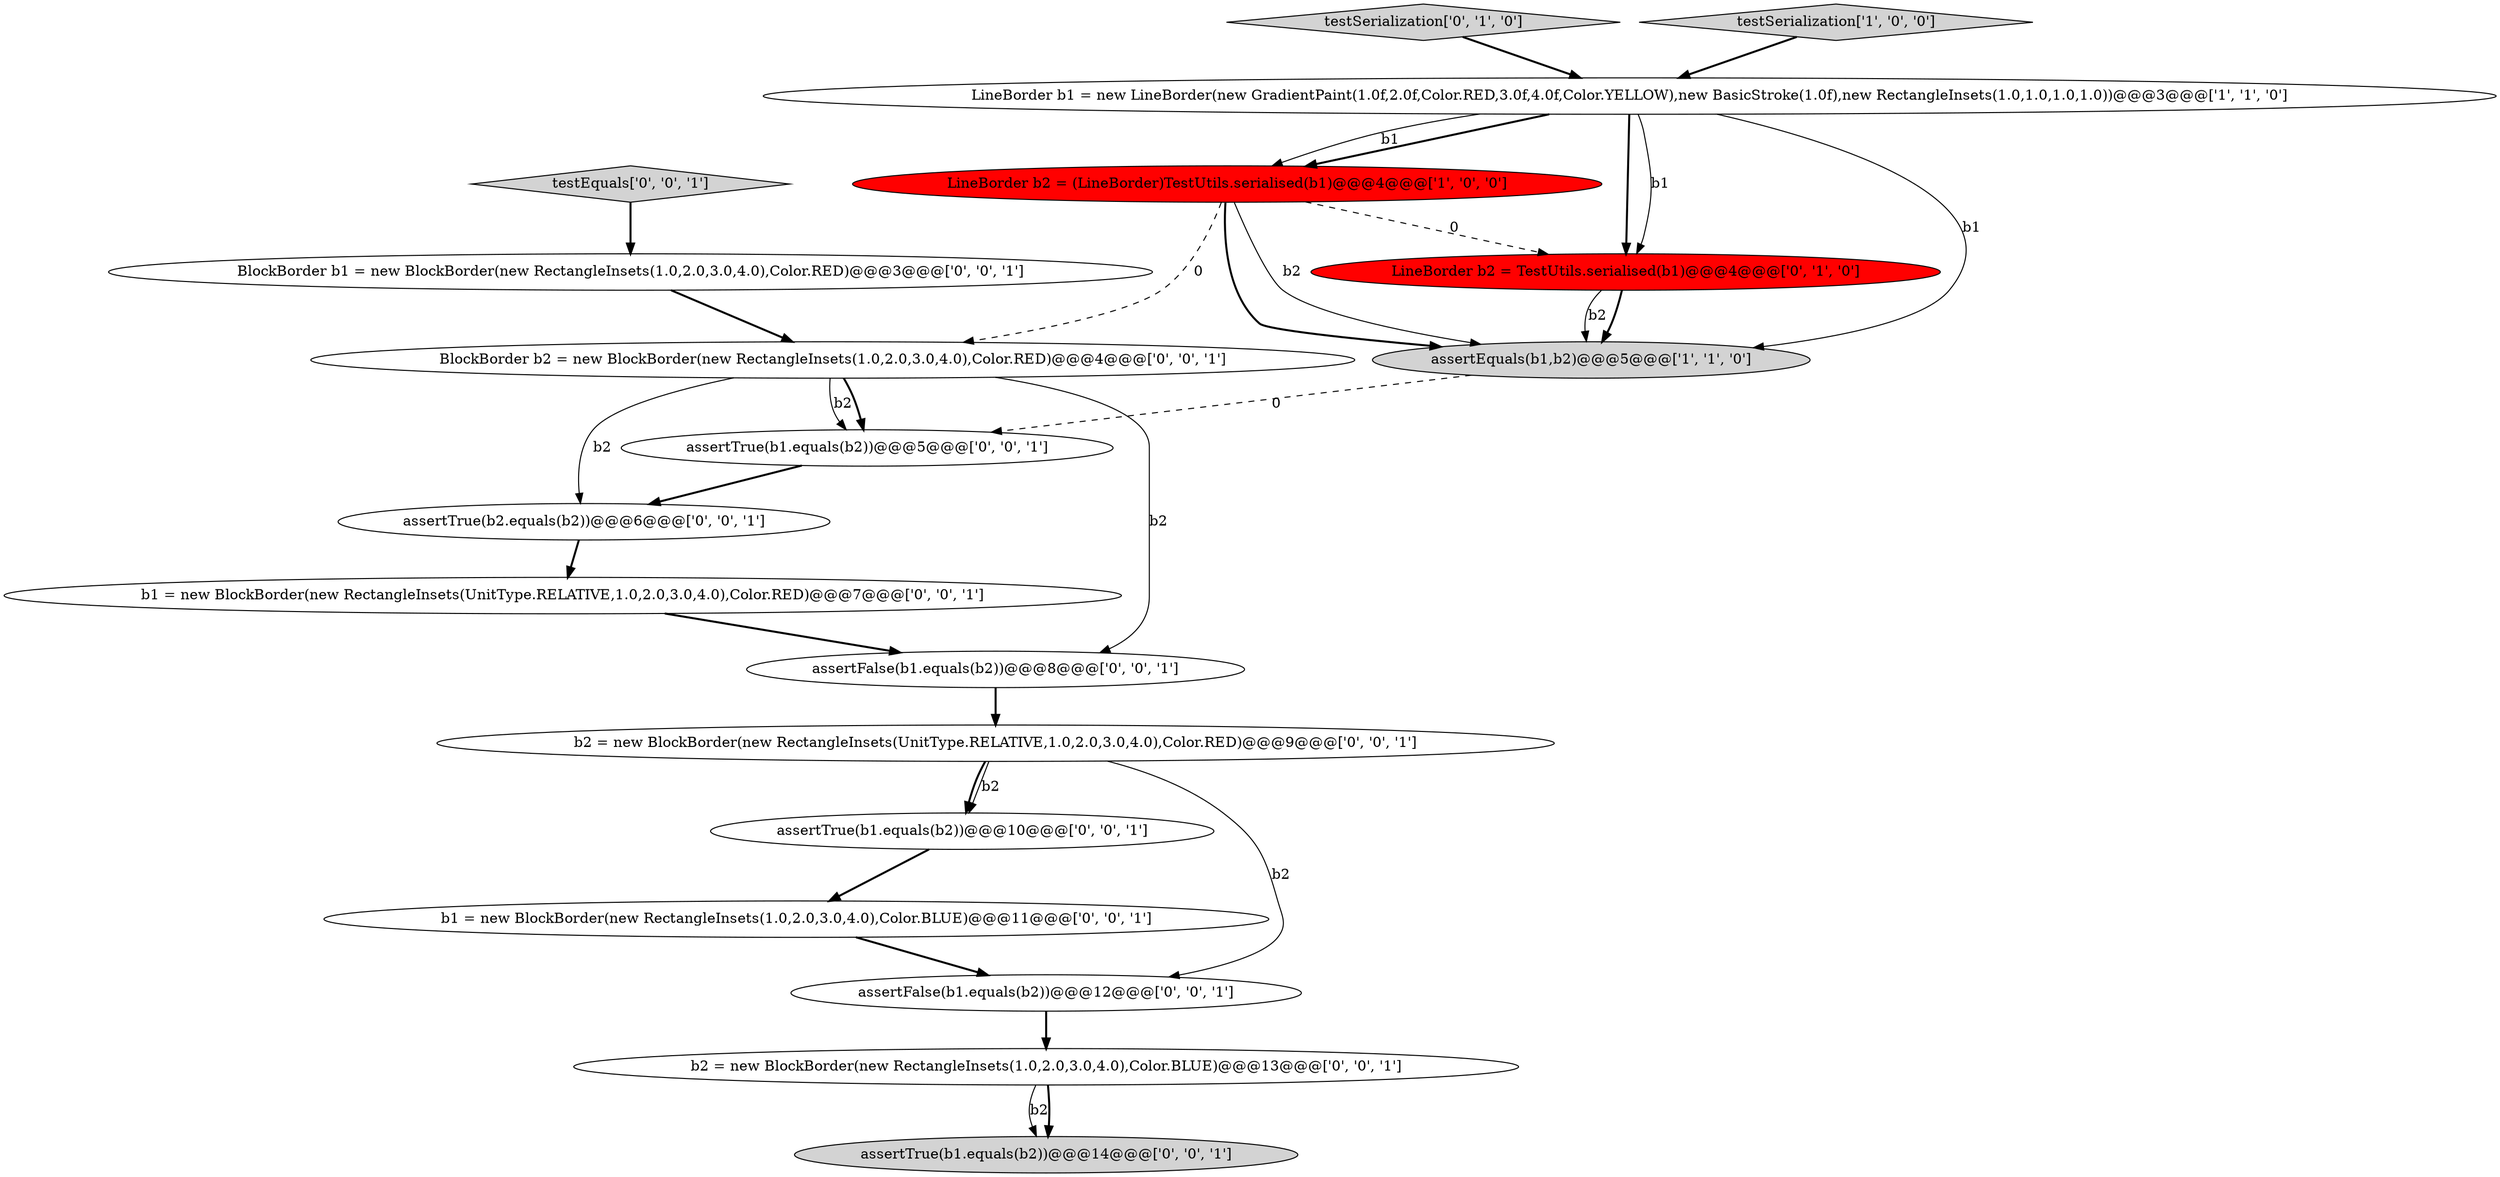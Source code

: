 digraph {
9 [style = filled, label = "BlockBorder b2 = new BlockBorder(new RectangleInsets(1.0,2.0,3.0,4.0),Color.RED)@@@4@@@['0', '0', '1']", fillcolor = white, shape = ellipse image = "AAA0AAABBB3BBB"];
4 [style = filled, label = "testSerialization['0', '1', '0']", fillcolor = lightgray, shape = diamond image = "AAA0AAABBB2BBB"];
10 [style = filled, label = "BlockBorder b1 = new BlockBorder(new RectangleInsets(1.0,2.0,3.0,4.0),Color.RED)@@@3@@@['0', '0', '1']", fillcolor = white, shape = ellipse image = "AAA0AAABBB3BBB"];
12 [style = filled, label = "b1 = new BlockBorder(new RectangleInsets(UnitType.RELATIVE,1.0,2.0,3.0,4.0),Color.RED)@@@7@@@['0', '0', '1']", fillcolor = white, shape = ellipse image = "AAA0AAABBB3BBB"];
0 [style = filled, label = "LineBorder b1 = new LineBorder(new GradientPaint(1.0f,2.0f,Color.RED,3.0f,4.0f,Color.YELLOW),new BasicStroke(1.0f),new RectangleInsets(1.0,1.0,1.0,1.0))@@@3@@@['1', '1', '0']", fillcolor = white, shape = ellipse image = "AAA0AAABBB1BBB"];
13 [style = filled, label = "assertTrue(b1.equals(b2))@@@5@@@['0', '0', '1']", fillcolor = white, shape = ellipse image = "AAA0AAABBB3BBB"];
2 [style = filled, label = "testSerialization['1', '0', '0']", fillcolor = lightgray, shape = diamond image = "AAA0AAABBB1BBB"];
1 [style = filled, label = "assertEquals(b1,b2)@@@5@@@['1', '1', '0']", fillcolor = lightgray, shape = ellipse image = "AAA0AAABBB1BBB"];
8 [style = filled, label = "b1 = new BlockBorder(new RectangleInsets(1.0,2.0,3.0,4.0),Color.BLUE)@@@11@@@['0', '0', '1']", fillcolor = white, shape = ellipse image = "AAA0AAABBB3BBB"];
11 [style = filled, label = "b2 = new BlockBorder(new RectangleInsets(1.0,2.0,3.0,4.0),Color.BLUE)@@@13@@@['0', '0', '1']", fillcolor = white, shape = ellipse image = "AAA0AAABBB3BBB"];
3 [style = filled, label = "LineBorder b2 = (LineBorder)TestUtils.serialised(b1)@@@4@@@['1', '0', '0']", fillcolor = red, shape = ellipse image = "AAA1AAABBB1BBB"];
17 [style = filled, label = "testEquals['0', '0', '1']", fillcolor = lightgray, shape = diamond image = "AAA0AAABBB3BBB"];
5 [style = filled, label = "LineBorder b2 = TestUtils.serialised(b1)@@@4@@@['0', '1', '0']", fillcolor = red, shape = ellipse image = "AAA1AAABBB2BBB"];
15 [style = filled, label = "b2 = new BlockBorder(new RectangleInsets(UnitType.RELATIVE,1.0,2.0,3.0,4.0),Color.RED)@@@9@@@['0', '0', '1']", fillcolor = white, shape = ellipse image = "AAA0AAABBB3BBB"];
16 [style = filled, label = "assertTrue(b1.equals(b2))@@@14@@@['0', '0', '1']", fillcolor = lightgray, shape = ellipse image = "AAA0AAABBB3BBB"];
14 [style = filled, label = "assertFalse(b1.equals(b2))@@@8@@@['0', '0', '1']", fillcolor = white, shape = ellipse image = "AAA0AAABBB3BBB"];
6 [style = filled, label = "assertTrue(b2.equals(b2))@@@6@@@['0', '0', '1']", fillcolor = white, shape = ellipse image = "AAA0AAABBB3BBB"];
18 [style = filled, label = "assertFalse(b1.equals(b2))@@@12@@@['0', '0', '1']", fillcolor = white, shape = ellipse image = "AAA0AAABBB3BBB"];
7 [style = filled, label = "assertTrue(b1.equals(b2))@@@10@@@['0', '0', '1']", fillcolor = white, shape = ellipse image = "AAA0AAABBB3BBB"];
11->16 [style = solid, label="b2"];
0->3 [style = bold, label=""];
11->16 [style = bold, label=""];
17->10 [style = bold, label=""];
3->5 [style = dashed, label="0"];
0->1 [style = solid, label="b1"];
15->7 [style = bold, label=""];
3->1 [style = bold, label=""];
15->18 [style = solid, label="b2"];
8->18 [style = bold, label=""];
0->3 [style = solid, label="b1"];
18->11 [style = bold, label=""];
7->8 [style = bold, label=""];
3->1 [style = solid, label="b2"];
4->0 [style = bold, label=""];
1->13 [style = dashed, label="0"];
5->1 [style = bold, label=""];
9->6 [style = solid, label="b2"];
2->0 [style = bold, label=""];
15->7 [style = solid, label="b2"];
3->9 [style = dashed, label="0"];
0->5 [style = solid, label="b1"];
12->14 [style = bold, label=""];
14->15 [style = bold, label=""];
10->9 [style = bold, label=""];
13->6 [style = bold, label=""];
9->13 [style = solid, label="b2"];
5->1 [style = solid, label="b2"];
9->14 [style = solid, label="b2"];
0->5 [style = bold, label=""];
9->13 [style = bold, label=""];
6->12 [style = bold, label=""];
}
